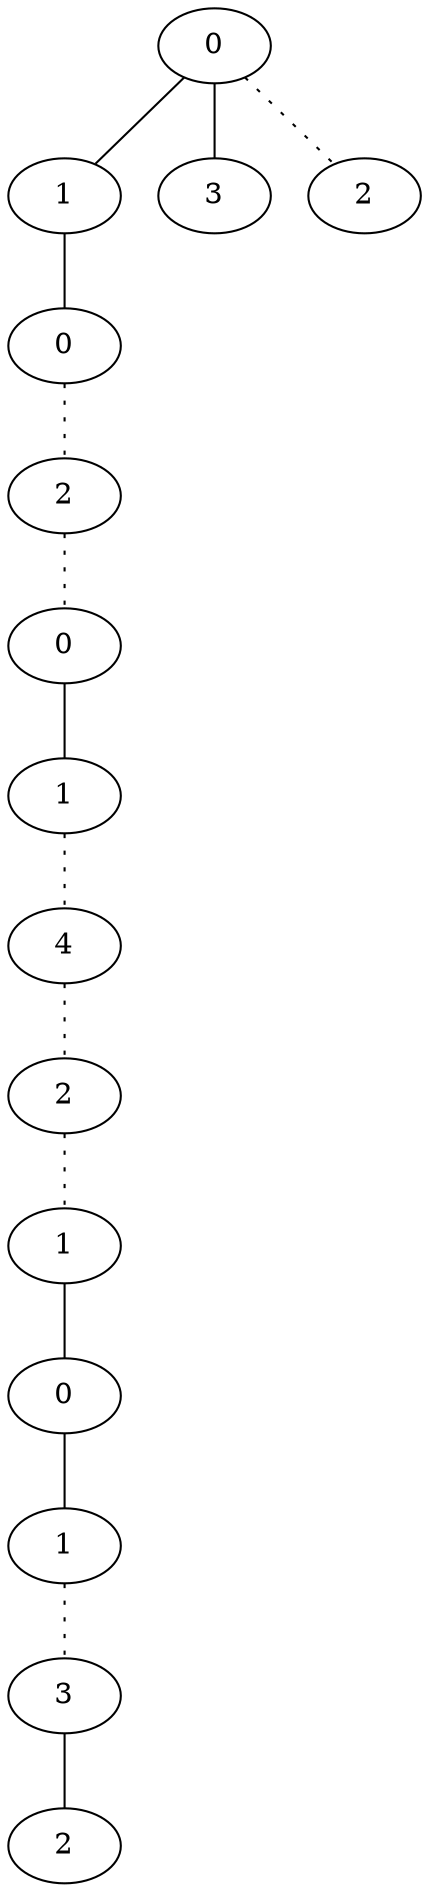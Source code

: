 graph {
a0[label=0];
a1[label=1];
a2[label=0];
a3[label=2];
a4[label=0];
a5[label=1];
a6[label=4];
a7[label=2];
a8[label=1];
a9[label=0];
a10[label=1];
a11[label=3];
a12[label=2];
a13[label=3];
a14[label=2];
a0 -- a1;
a0 -- a13;
a0 -- a14 [style=dotted];
a1 -- a2;
a2 -- a3 [style=dotted];
a3 -- a4 [style=dotted];
a4 -- a5;
a5 -- a6 [style=dotted];
a6 -- a7 [style=dotted];
a7 -- a8 [style=dotted];
a8 -- a9;
a9 -- a10;
a10 -- a11 [style=dotted];
a11 -- a12;
}
